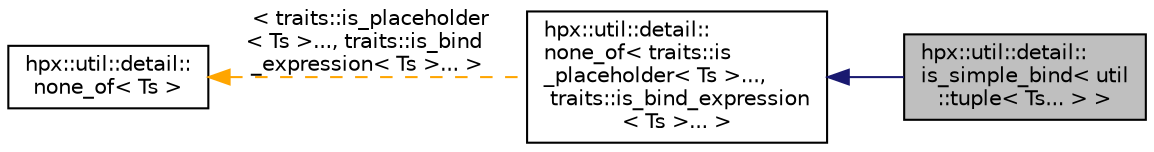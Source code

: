 digraph "hpx::util::detail::is_simple_bind&lt; util::tuple&lt; Ts... &gt; &gt;"
{
  edge [fontname="Helvetica",fontsize="10",labelfontname="Helvetica",labelfontsize="10"];
  node [fontname="Helvetica",fontsize="10",shape=record];
  rankdir="LR";
  Node0 [label="hpx::util::detail::\lis_simple_bind\< util\l::tuple\< Ts... \> \>",height=0.2,width=0.4,color="black", fillcolor="grey75", style="filled", fontcolor="black"];
  Node1 -> Node0 [dir="back",color="midnightblue",fontsize="10",style="solid",fontname="Helvetica"];
  Node1 [label="hpx::util::detail::\lnone_of\< traits::is\l_placeholder\< Ts \>...,\l traits::is_bind_expression\l\< Ts \>... \>",height=0.2,width=0.4,color="black", fillcolor="white", style="filled",URL="$d0/d5e/structhpx_1_1util_1_1detail_1_1none__of.html"];
  Node2 -> Node1 [dir="back",color="orange",fontsize="10",style="dashed",label=" \< traits::is_placeholder\l\< Ts \>..., traits::is_bind\l_expression\< Ts \>... \>" ,fontname="Helvetica"];
  Node2 [label="hpx::util::detail::\lnone_of\< Ts \>",height=0.2,width=0.4,color="black", fillcolor="white", style="filled",URL="$d0/d5e/structhpx_1_1util_1_1detail_1_1none__of.html"];
}
